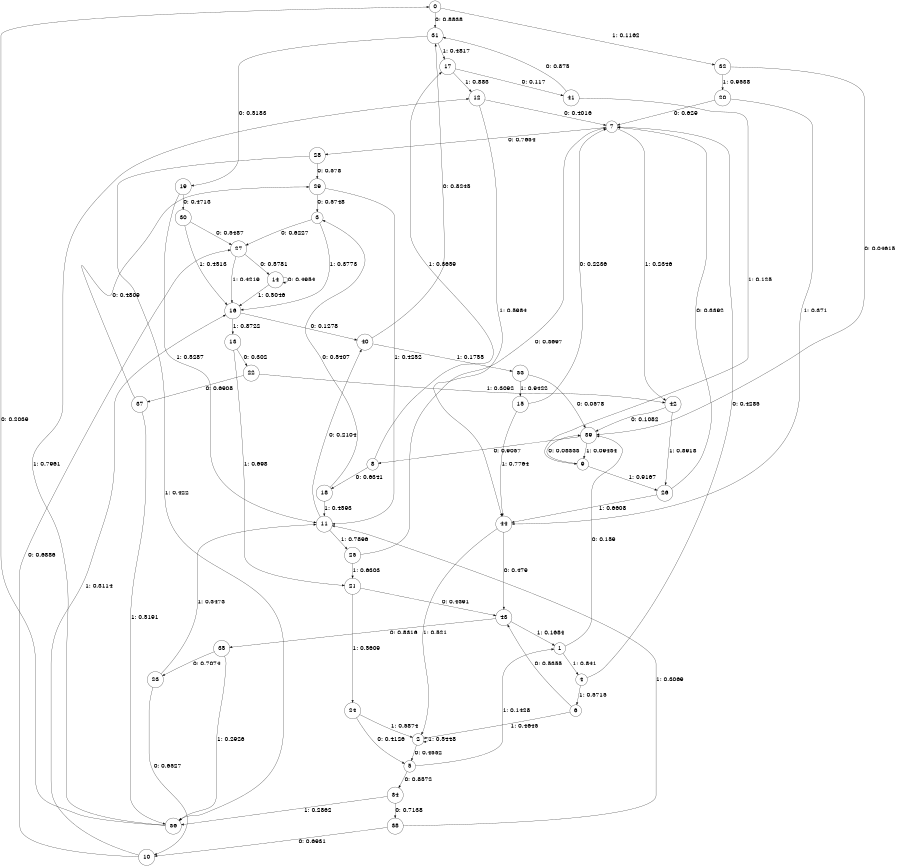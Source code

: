 digraph "ch34faceL8" {
size = "6,8.5";
ratio = "fill";
node [shape = circle];
node [fontsize = 24];
edge [fontsize = 24];
0 -> 31 [label = "0: 0.8838   "];
0 -> 32 [label = "1: 0.1162   "];
1 -> 39 [label = "0: 0.159    "];
1 -> 4 [label = "1: 0.841    "];
2 -> 5 [label = "0: 0.4552   "];
2 -> 2 [label = "1: 0.5448   "];
3 -> 27 [label = "0: 0.6227   "];
3 -> 16 [label = "1: 0.3773   "];
4 -> 7 [label = "0: 0.4285   "];
4 -> 6 [label = "1: 0.5715   "];
5 -> 34 [label = "0: 0.8572   "];
5 -> 1 [label = "1: 0.1428   "];
6 -> 43 [label = "0: 0.5355   "];
6 -> 2 [label = "1: 0.4645   "];
7 -> 28 [label = "0: 0.7654   "];
7 -> 42 [label = "1: 0.2346   "];
8 -> 18 [label = "0: 0.6341   "];
8 -> 17 [label = "1: 0.3659   "];
9 -> 39 [label = "0: 0.08333  "];
9 -> 26 [label = "1: 0.9167   "];
10 -> 27 [label = "0: 0.6886   "];
10 -> 16 [label = "1: 0.3114   "];
11 -> 40 [label = "0: 0.2104   "];
11 -> 25 [label = "1: 0.7896   "];
12 -> 7 [label = "0: 0.4016   "];
12 -> 44 [label = "1: 0.5984   "];
13 -> 22 [label = "0: 0.302    "];
13 -> 21 [label = "1: 0.698    "];
14 -> 14 [label = "0: 0.4954   "];
14 -> 16 [label = "1: 0.5046   "];
15 -> 7 [label = "0: 0.2236   "];
15 -> 44 [label = "1: 0.7764   "];
16 -> 40 [label = "0: 0.1278   "];
16 -> 13 [label = "1: 0.8722   "];
17 -> 41 [label = "0: 0.117    "];
17 -> 12 [label = "1: 0.883    "];
18 -> 3 [label = "0: 0.5407   "];
18 -> 11 [label = "1: 0.4593   "];
19 -> 30 [label = "0: 0.4713   "];
19 -> 11 [label = "1: 0.5287   "];
20 -> 7 [label = "0: 0.629    "];
20 -> 44 [label = "1: 0.371    "];
21 -> 43 [label = "0: 0.4391   "];
21 -> 24 [label = "1: 0.5609   "];
22 -> 37 [label = "0: 0.6908   "];
22 -> 42 [label = "1: 0.3092   "];
23 -> 10 [label = "0: 0.6527   "];
23 -> 11 [label = "1: 0.3473   "];
24 -> 5 [label = "0: 0.4126   "];
24 -> 2 [label = "1: 0.5874   "];
25 -> 7 [label = "0: 0.3697   "];
25 -> 21 [label = "1: 0.6303   "];
26 -> 7 [label = "0: 0.3392   "];
26 -> 44 [label = "1: 0.6608   "];
27 -> 14 [label = "0: 0.5781   "];
27 -> 16 [label = "1: 0.4219   "];
28 -> 29 [label = "0: 0.578    "];
28 -> 36 [label = "1: 0.422    "];
29 -> 3 [label = "0: 0.5748   "];
29 -> 11 [label = "1: 0.4252   "];
30 -> 27 [label = "0: 0.5487   "];
30 -> 16 [label = "1: 0.4513   "];
31 -> 19 [label = "0: 0.5183   "];
31 -> 17 [label = "1: 0.4817   "];
32 -> 39 [label = "0: 0.04615  "];
32 -> 20 [label = "1: 0.9538   "];
33 -> 39 [label = "0: 0.0578   "];
33 -> 15 [label = "1: 0.9422   "];
34 -> 38 [label = "0: 0.7138   "];
34 -> 36 [label = "1: 0.2862   "];
35 -> 23 [label = "0: 0.7074   "];
35 -> 36 [label = "1: 0.2926   "];
36 -> 0 [label = "0: 0.2039   "];
36 -> 12 [label = "1: 0.7961   "];
37 -> 29 [label = "0: 0.4809   "];
37 -> 36 [label = "1: 0.5191   "];
38 -> 10 [label = "0: 0.6931   "];
38 -> 11 [label = "1: 0.3069   "];
39 -> 8 [label = "0: 0.9057   "];
39 -> 9 [label = "1: 0.09434  "];
40 -> 31 [label = "0: 0.8245   "];
40 -> 33 [label = "1: 0.1755   "];
41 -> 31 [label = "0: 0.875    "];
41 -> 9 [label = "1: 0.125    "];
42 -> 39 [label = "0: 0.1082   "];
42 -> 26 [label = "1: 0.8918   "];
43 -> 35 [label = "0: 0.8316   "];
43 -> 1 [label = "1: 0.1684   "];
44 -> 43 [label = "0: 0.479    "];
44 -> 2 [label = "1: 0.521    "];
}